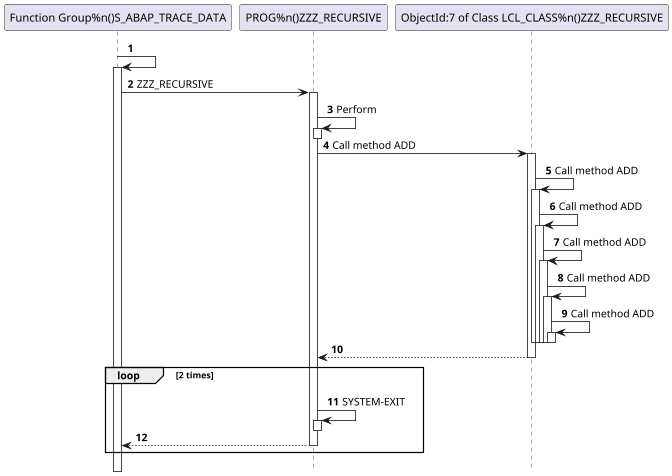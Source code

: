 {
  "sha1": "2w0yg5c2ta9dkxww0hholjihbzfg2cq",
  "insertion": {
    "when": "2024-05-30T20:48:20.118Z",
    "user": "plantuml@gmail.com"
  }
}
@startuml
hide footbox
autonumber
scale 0.8
!pragma teoz true
skinparam shadowing false
participant "Function Group%n()S_ABAP_TRACE_DATA" as 1
participant "PROG%n()ZZZ_RECURSIVE" as 2
participant "ObjectId:7 of Class LCL_CLASS%n()ZZZ_RECURSIVE" as 3
1 -> 1: 
activate 1
1 -> 2:  ZZZ_RECURSIVE
activate 2
2 -> 2: Perform
activate 2
deactivate 2
2 -> 3: Call method ADD
activate 3
3 -> 3: Call method ADD
activate 3
3 -> 3: Call method ADD
activate 3
3 -> 3: Call method ADD
activate 3
3 -> 3: Call method ADD
activate 3
3 -> 3: Call method ADD
activate 3
deactivate 3
deactivate 3
deactivate 3
deactivate 3
deactivate 3
3 --> 2
deactivate 3
loop 2 times
2 -> 2:  SYSTEM-EXIT
activate 2
deactivate 2
2 --> 1
deactivate 2
end
@enduml
